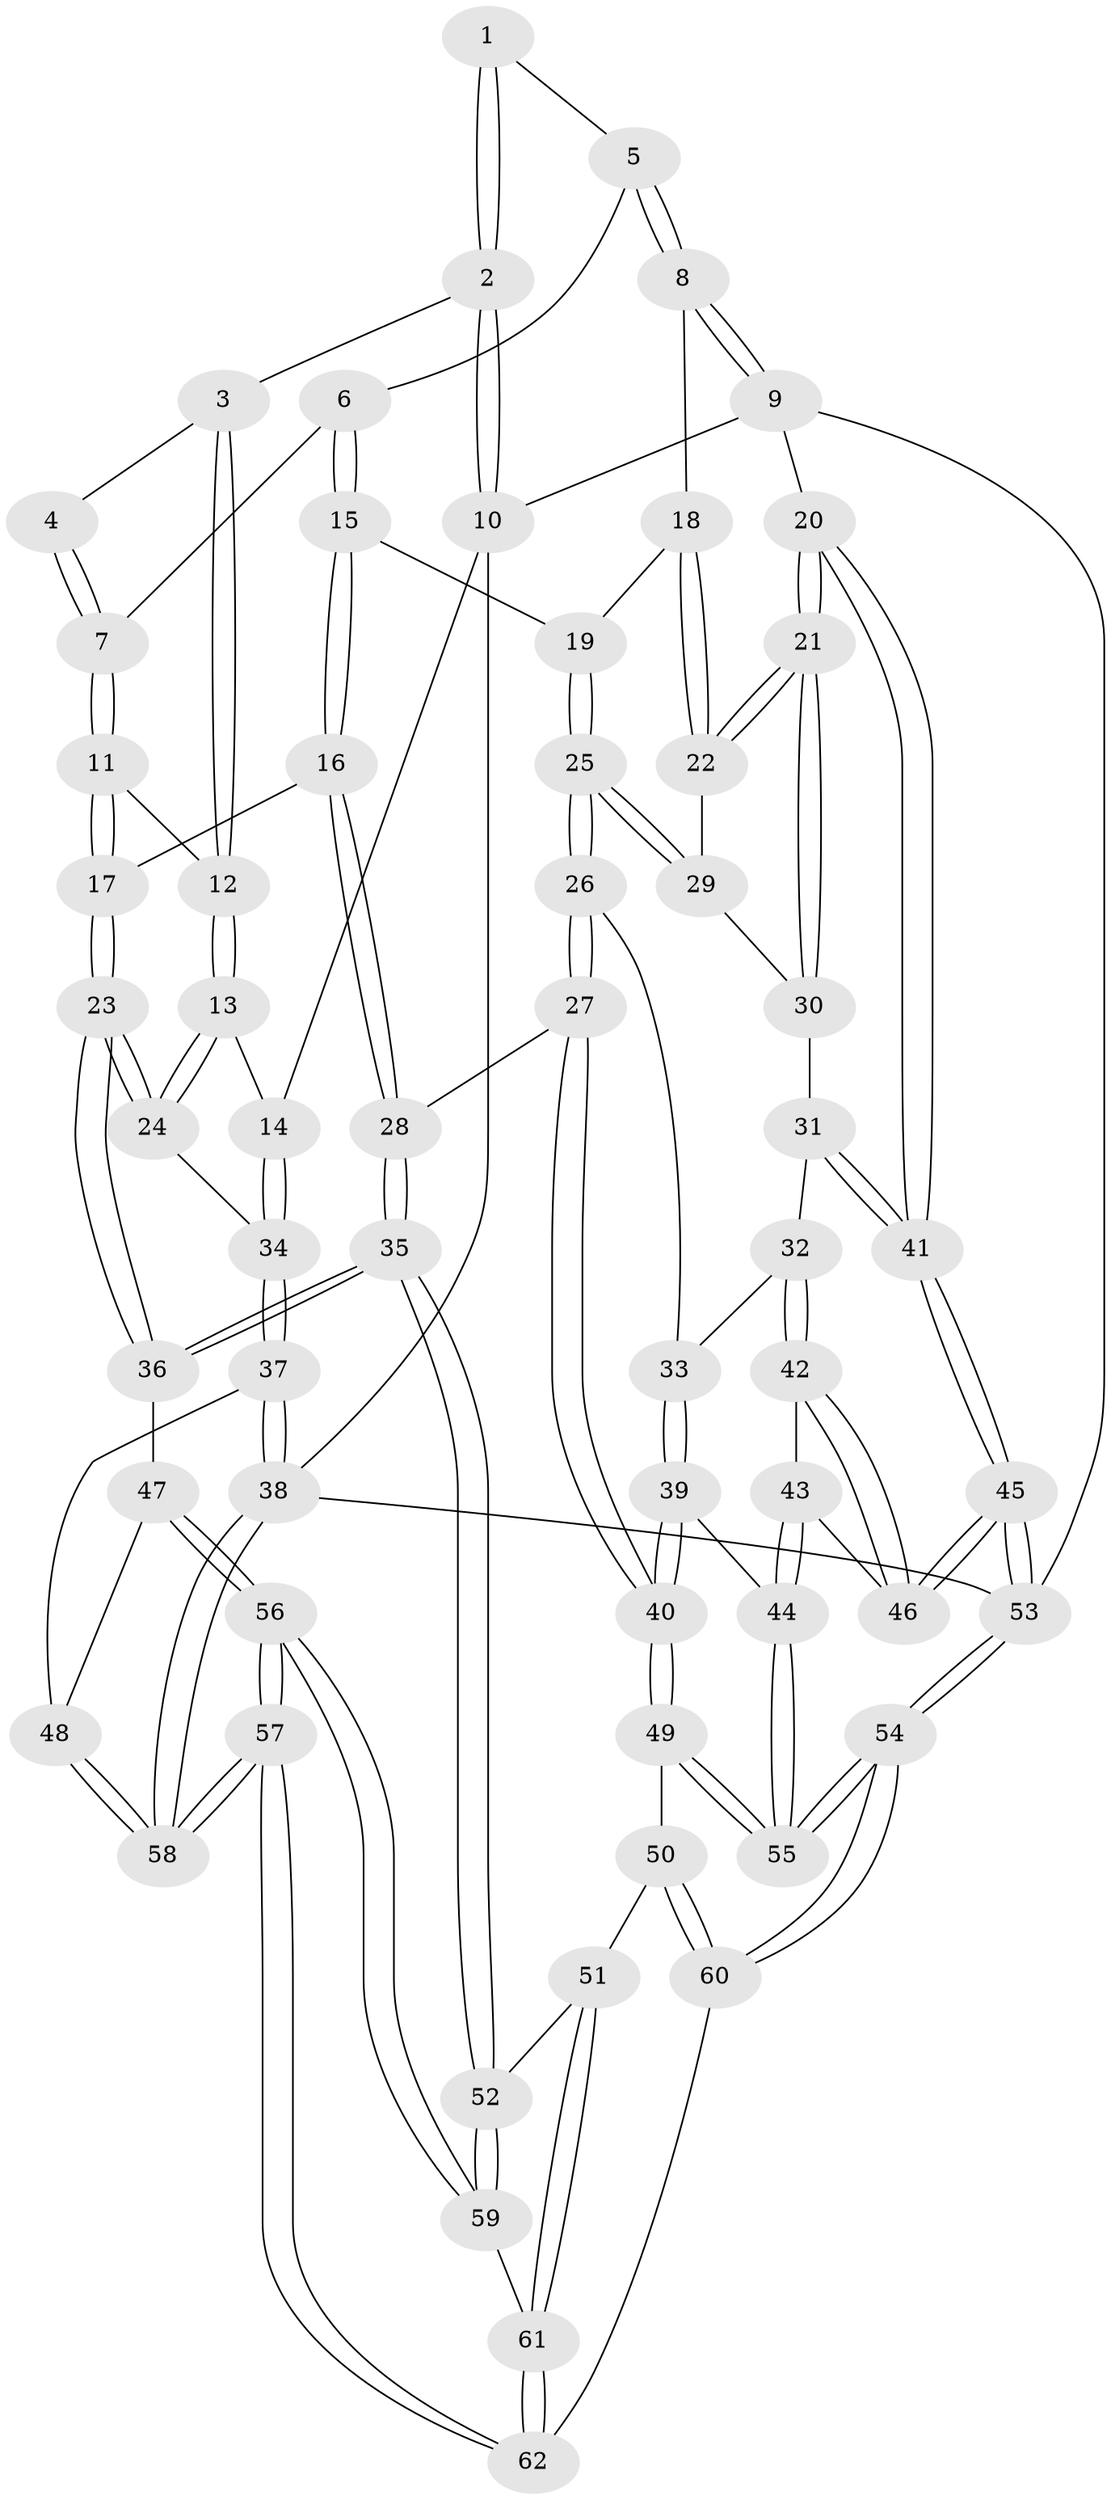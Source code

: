 // coarse degree distribution, {3: 0.14285714285714285, 5: 0.2571428571428571, 4: 0.5142857142857142, 6: 0.08571428571428572}
// Generated by graph-tools (version 1.1) at 2025/52/02/27/25 19:52:37]
// undirected, 62 vertices, 152 edges
graph export_dot {
graph [start="1"]
  node [color=gray90,style=filled];
  1 [pos="+0.5516740590605114+0"];
  2 [pos="+0+0"];
  3 [pos="+0.3256438798463568+0.19833708126091884"];
  4 [pos="+0.3939659288002581+0.20437382052574044"];
  5 [pos="+0.7354437215319192+0.019241899153989717"];
  6 [pos="+0.5692210084328787+0.2943617804819006"];
  7 [pos="+0.5286631340125786+0.28418946033177306"];
  8 [pos="+1+0"];
  9 [pos="+1+0"];
  10 [pos="+0+0"];
  11 [pos="+0.29843918340152803+0.37969834793251944"];
  12 [pos="+0.29117988819427065+0.37558848534936234"];
  13 [pos="+0.2500842427245493+0.3840193361504822"];
  14 [pos="+0+0"];
  15 [pos="+0.5861645922266059+0.38547228305069525"];
  16 [pos="+0.5210026084590749+0.51182504788587"];
  17 [pos="+0.36809517412750614+0.45838265461804223"];
  18 [pos="+0.9593378997512343+0.21148110712912152"];
  19 [pos="+0.7876883534714523+0.42878294636627795"];
  20 [pos="+1+0.5875874082165763"];
  21 [pos="+1+0.5765719345307699"];
  22 [pos="+0.9533467477414947+0.5046322947624409"];
  23 [pos="+0.21203581010210903+0.6694574452638303"];
  24 [pos="+0.08245293863380657+0.5502858302279713"];
  25 [pos="+0.8199019090985497+0.5456860590033877"];
  26 [pos="+0.8081843789979203+0.5719088045850169"];
  27 [pos="+0.6892173814690985+0.6847358443117596"];
  28 [pos="+0.5408740270482156+0.6582632538135428"];
  29 [pos="+0.8722558207343168+0.5402603862697597"];
  30 [pos="+0.9414625583804423+0.5906975465460731"];
  31 [pos="+0.9639987286432121+0.6759742177750651"];
  32 [pos="+0.9370279431735321+0.6867215038330307"];
  33 [pos="+0.9212624126471625+0.6786975051461682"];
  34 [pos="+0+0.5080849556059317"];
  35 [pos="+0.46696382760001665+0.729372695301711"];
  36 [pos="+0.23211832617233402+0.7020786207471826"];
  37 [pos="+0+0.7995004596136123"];
  38 [pos="+0+1"];
  39 [pos="+0.7501519493437778+0.7658767794394312"];
  40 [pos="+0.7434794588154305+0.7632037055033298"];
  41 [pos="+1+0.6481484360524756"];
  42 [pos="+0.9343577046821521+0.6994219507189469"];
  43 [pos="+0.8367152110777382+0.7873797969685382"];
  44 [pos="+0.7968349302740809+0.7919561285593311"];
  45 [pos="+1+1"];
  46 [pos="+0.9533840686889467+0.8087923800458365"];
  47 [pos="+0.20728115911039846+0.7569083496377452"];
  48 [pos="+0.06934402664372831+0.8217262287801027"];
  49 [pos="+0.6964945188970451+0.8992306759911748"];
  50 [pos="+0.6952477333220302+0.9006556060713142"];
  51 [pos="+0.5947589996972165+0.9303538599469171"];
  52 [pos="+0.471372485459475+0.7908048017959937"];
  53 [pos="+1+1"];
  54 [pos="+1+1"];
  55 [pos="+0.8825163553181699+0.9703089823678995"];
  56 [pos="+0.24084918386243723+1"];
  57 [pos="+0.22138319939176146+1"];
  58 [pos="+0.1139786843445895+1"];
  59 [pos="+0.398543608265502+0.9461340161083507"];
  60 [pos="+0.7991090476942961+1"];
  61 [pos="+0.5878587844149028+0.9860463987835416"];
  62 [pos="+0.5878709688405351+1"];
  1 -- 2;
  1 -- 2;
  1 -- 5;
  2 -- 3;
  2 -- 10;
  2 -- 10;
  3 -- 4;
  3 -- 12;
  3 -- 12;
  4 -- 7;
  4 -- 7;
  5 -- 6;
  5 -- 8;
  5 -- 8;
  6 -- 7;
  6 -- 15;
  6 -- 15;
  7 -- 11;
  7 -- 11;
  8 -- 9;
  8 -- 9;
  8 -- 18;
  9 -- 10;
  9 -- 20;
  9 -- 53;
  10 -- 14;
  10 -- 38;
  11 -- 12;
  11 -- 17;
  11 -- 17;
  12 -- 13;
  12 -- 13;
  13 -- 14;
  13 -- 24;
  13 -- 24;
  14 -- 34;
  14 -- 34;
  15 -- 16;
  15 -- 16;
  15 -- 19;
  16 -- 17;
  16 -- 28;
  16 -- 28;
  17 -- 23;
  17 -- 23;
  18 -- 19;
  18 -- 22;
  18 -- 22;
  19 -- 25;
  19 -- 25;
  20 -- 21;
  20 -- 21;
  20 -- 41;
  20 -- 41;
  21 -- 22;
  21 -- 22;
  21 -- 30;
  21 -- 30;
  22 -- 29;
  23 -- 24;
  23 -- 24;
  23 -- 36;
  23 -- 36;
  24 -- 34;
  25 -- 26;
  25 -- 26;
  25 -- 29;
  25 -- 29;
  26 -- 27;
  26 -- 27;
  26 -- 33;
  27 -- 28;
  27 -- 40;
  27 -- 40;
  28 -- 35;
  28 -- 35;
  29 -- 30;
  30 -- 31;
  31 -- 32;
  31 -- 41;
  31 -- 41;
  32 -- 33;
  32 -- 42;
  32 -- 42;
  33 -- 39;
  33 -- 39;
  34 -- 37;
  34 -- 37;
  35 -- 36;
  35 -- 36;
  35 -- 52;
  35 -- 52;
  36 -- 47;
  37 -- 38;
  37 -- 38;
  37 -- 48;
  38 -- 58;
  38 -- 58;
  38 -- 53;
  39 -- 40;
  39 -- 40;
  39 -- 44;
  40 -- 49;
  40 -- 49;
  41 -- 45;
  41 -- 45;
  42 -- 43;
  42 -- 46;
  42 -- 46;
  43 -- 44;
  43 -- 44;
  43 -- 46;
  44 -- 55;
  44 -- 55;
  45 -- 46;
  45 -- 46;
  45 -- 53;
  45 -- 53;
  47 -- 48;
  47 -- 56;
  47 -- 56;
  48 -- 58;
  48 -- 58;
  49 -- 50;
  49 -- 55;
  49 -- 55;
  50 -- 51;
  50 -- 60;
  50 -- 60;
  51 -- 52;
  51 -- 61;
  51 -- 61;
  52 -- 59;
  52 -- 59;
  53 -- 54;
  53 -- 54;
  54 -- 55;
  54 -- 55;
  54 -- 60;
  54 -- 60;
  56 -- 57;
  56 -- 57;
  56 -- 59;
  56 -- 59;
  57 -- 58;
  57 -- 58;
  57 -- 62;
  57 -- 62;
  59 -- 61;
  60 -- 62;
  61 -- 62;
  61 -- 62;
}
